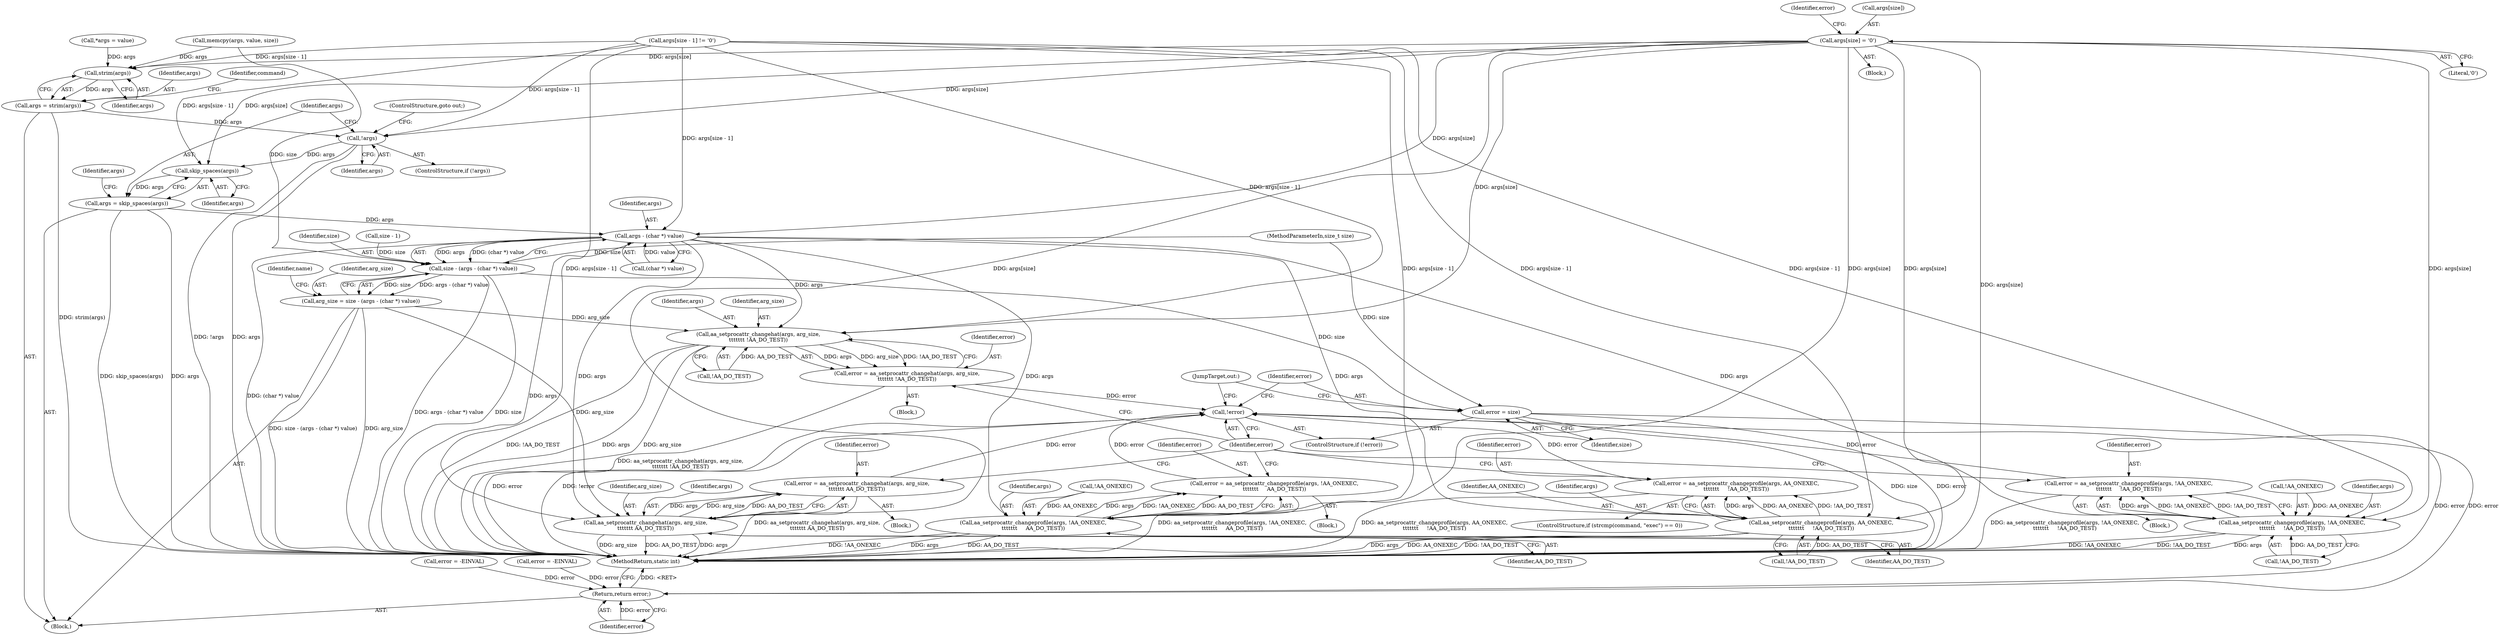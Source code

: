 digraph "0_linux_30a46a4647fd1df9cf52e43bf467f0d9265096ca@array" {
"1000165" [label="(Call,args[size] = '\0')"];
"1000176" [label="(Call,strim(args))"];
"1000174" [label="(Call,args = strim(args))"];
"1000185" [label="(Call,!args)"];
"1000190" [label="(Call,skip_spaces(args))"];
"1000188" [label="(Call,args = skip_spaces(args))"];
"1000201" [label="(Call,args - (char *) value)"];
"1000199" [label="(Call,size - (args - (char *) value))"];
"1000197" [label="(Call,arg_size = size - (args - (char *) value))"];
"1000222" [label="(Call,aa_setprocattr_changehat(args, arg_size,\n\t\t\t\t\t\t\t !AA_DO_TEST))"];
"1000220" [label="(Call,error = aa_setprocattr_changehat(args, arg_size,\n\t\t\t\t\t\t\t !AA_DO_TEST))"];
"1000300" [label="(Call,!error)"];
"1000308" [label="(Return,return error;)"];
"1000237" [label="(Call,aa_setprocattr_changehat(args, arg_size,\n\t\t\t\t\t\t\t AA_DO_TEST))"];
"1000235" [label="(Call,error = aa_setprocattr_changehat(args, arg_size,\n\t\t\t\t\t\t\t AA_DO_TEST))"];
"1000302" [label="(Call,error = size)"];
"1000251" [label="(Call,aa_setprocattr_changeprofile(args, !AA_ONEXEC,\n\t\t\t\t\t\t\t     !AA_DO_TEST))"];
"1000249" [label="(Call,error = aa_setprocattr_changeprofile(args, !AA_ONEXEC,\n\t\t\t\t\t\t\t     !AA_DO_TEST))"];
"1000267" [label="(Call,aa_setprocattr_changeprofile(args, !AA_ONEXEC,\n\t\t\t\t\t\t\t     AA_DO_TEST))"];
"1000265" [label="(Call,error = aa_setprocattr_changeprofile(args, !AA_ONEXEC,\n\t\t\t\t\t\t\t     AA_DO_TEST))"];
"1000290" [label="(Call,aa_setprocattr_changeprofile(args, AA_ONEXEC,\n\t\t\t\t\t\t\t     !AA_DO_TEST))"];
"1000288" [label="(Call,error = aa_setprocattr_changeprofile(args, AA_ONEXEC,\n\t\t\t\t\t\t\t     !AA_DO_TEST))"];
"1000175" [label="(Identifier,args)"];
"1000249" [label="(Call,error = aa_setprocattr_changeprofile(args, !AA_ONEXEC,\n\t\t\t\t\t\t\t     !AA_DO_TEST))"];
"1000195" [label="(Identifier,args)"];
"1000141" [label="(Call,size - 1)"];
"1000138" [label="(Call,args[size - 1] != '\0')"];
"1000237" [label="(Call,aa_setprocattr_changehat(args, arg_size,\n\t\t\t\t\t\t\t AA_DO_TEST))"];
"1000268" [label="(Identifier,args)"];
"1000282" [label="(ControlStructure,if (strcmp(command, \"exec\") == 0))"];
"1000200" [label="(Identifier,size)"];
"1000235" [label="(Call,error = aa_setprocattr_changehat(args, arg_size,\n\t\t\t\t\t\t\t AA_DO_TEST))"];
"1000108" [label="(MethodParameterIn,size_t size)"];
"1000265" [label="(Call,error = aa_setprocattr_changeprofile(args, !AA_ONEXEC,\n\t\t\t\t\t\t\t     AA_DO_TEST))"];
"1000118" [label="(Call,*args = value)"];
"1000186" [label="(Identifier,args)"];
"1000251" [label="(Call,aa_setprocattr_changeprofile(args, !AA_ONEXEC,\n\t\t\t\t\t\t\t     !AA_DO_TEST))"];
"1000267" [label="(Call,aa_setprocattr_changeprofile(args, !AA_ONEXEC,\n\t\t\t\t\t\t\t     AA_DO_TEST))"];
"1000161" [label="(Call,memcpy(args, value, size))"];
"1000203" [label="(Call,(char *) value)"];
"1000300" [label="(Call,!error)"];
"1000176" [label="(Call,strim(args))"];
"1000301" [label="(Identifier,error)"];
"1000170" [label="(Call,error = -EINVAL)"];
"1000177" [label="(Identifier,args)"];
"1000253" [label="(Call,!AA_ONEXEC)"];
"1000266" [label="(Identifier,error)"];
"1000223" [label="(Identifier,args)"];
"1000308" [label="(Return,return error;)"];
"1000351" [label="(MethodReturn,static int)"];
"1000219" [label="(Block,)"];
"1000239" [label="(Identifier,arg_size)"];
"1000169" [label="(Literal,'\0')"];
"1000174" [label="(Call,args = strim(args))"];
"1000209" [label="(Identifier,name)"];
"1000240" [label="(Identifier,AA_DO_TEST)"];
"1000185" [label="(Call,!args)"];
"1000165" [label="(Call,args[size] = '\0')"];
"1000222" [label="(Call,aa_setprocattr_changehat(args, arg_size,\n\t\t\t\t\t\t\t !AA_DO_TEST))"];
"1000290" [label="(Call,aa_setprocattr_changeprofile(args, AA_ONEXEC,\n\t\t\t\t\t\t\t     !AA_DO_TEST))"];
"1000198" [label="(Identifier,arg_size)"];
"1000252" [label="(Identifier,args)"];
"1000309" [label="(Identifier,error)"];
"1000202" [label="(Identifier,args)"];
"1000221" [label="(Identifier,error)"];
"1000197" [label="(Call,arg_size = size - (args - (char *) value))"];
"1000145" [label="(Block,)"];
"1000184" [label="(ControlStructure,if (!args))"];
"1000220" [label="(Call,error = aa_setprocattr_changehat(args, arg_size,\n\t\t\t\t\t\t\t !AA_DO_TEST))"];
"1000305" [label="(JumpTarget,out:)"];
"1000187" [label="(ControlStructure,goto out;)"];
"1000189" [label="(Identifier,args)"];
"1000271" [label="(Identifier,AA_DO_TEST)"];
"1000292" [label="(Identifier,AA_ONEXEC)"];
"1000238" [label="(Identifier,args)"];
"1000199" [label="(Call,size - (args - (char *) value))"];
"1000225" [label="(Call,!AA_DO_TEST)"];
"1000201" [label="(Call,args - (char *) value)"];
"1000303" [label="(Identifier,error)"];
"1000341" [label="(Call,error = -EINVAL)"];
"1000304" [label="(Identifier,size)"];
"1000248" [label="(Block,)"];
"1000236" [label="(Identifier,error)"];
"1000234" [label="(Block,)"];
"1000269" [label="(Call,!AA_ONEXEC)"];
"1000191" [label="(Identifier,args)"];
"1000224" [label="(Identifier,arg_size)"];
"1000288" [label="(Call,error = aa_setprocattr_changeprofile(args, AA_ONEXEC,\n\t\t\t\t\t\t\t     !AA_DO_TEST))"];
"1000179" [label="(Identifier,command)"];
"1000171" [label="(Identifier,error)"];
"1000255" [label="(Call,!AA_DO_TEST)"];
"1000188" [label="(Call,args = skip_spaces(args))"];
"1000264" [label="(Block,)"];
"1000166" [label="(Call,args[size])"];
"1000250" [label="(Identifier,error)"];
"1000289" [label="(Identifier,error)"];
"1000302" [label="(Call,error = size)"];
"1000299" [label="(ControlStructure,if (!error))"];
"1000291" [label="(Identifier,args)"];
"1000109" [label="(Block,)"];
"1000190" [label="(Call,skip_spaces(args))"];
"1000293" [label="(Call,!AA_DO_TEST)"];
"1000165" -> "1000145"  [label="AST: "];
"1000165" -> "1000169"  [label="CFG: "];
"1000166" -> "1000165"  [label="AST: "];
"1000169" -> "1000165"  [label="AST: "];
"1000171" -> "1000165"  [label="CFG: "];
"1000165" -> "1000351"  [label="DDG: args[size]"];
"1000165" -> "1000176"  [label="DDG: args[size]"];
"1000165" -> "1000185"  [label="DDG: args[size]"];
"1000165" -> "1000190"  [label="DDG: args[size]"];
"1000165" -> "1000201"  [label="DDG: args[size]"];
"1000165" -> "1000222"  [label="DDG: args[size]"];
"1000165" -> "1000237"  [label="DDG: args[size]"];
"1000165" -> "1000251"  [label="DDG: args[size]"];
"1000165" -> "1000267"  [label="DDG: args[size]"];
"1000165" -> "1000290"  [label="DDG: args[size]"];
"1000176" -> "1000174"  [label="AST: "];
"1000176" -> "1000177"  [label="CFG: "];
"1000177" -> "1000176"  [label="AST: "];
"1000174" -> "1000176"  [label="CFG: "];
"1000176" -> "1000174"  [label="DDG: args"];
"1000138" -> "1000176"  [label="DDG: args[size - 1]"];
"1000118" -> "1000176"  [label="DDG: args"];
"1000161" -> "1000176"  [label="DDG: args"];
"1000174" -> "1000109"  [label="AST: "];
"1000175" -> "1000174"  [label="AST: "];
"1000179" -> "1000174"  [label="CFG: "];
"1000174" -> "1000351"  [label="DDG: strim(args)"];
"1000174" -> "1000185"  [label="DDG: args"];
"1000185" -> "1000184"  [label="AST: "];
"1000185" -> "1000186"  [label="CFG: "];
"1000186" -> "1000185"  [label="AST: "];
"1000187" -> "1000185"  [label="CFG: "];
"1000189" -> "1000185"  [label="CFG: "];
"1000185" -> "1000351"  [label="DDG: !args"];
"1000185" -> "1000351"  [label="DDG: args"];
"1000138" -> "1000185"  [label="DDG: args[size - 1]"];
"1000185" -> "1000190"  [label="DDG: args"];
"1000190" -> "1000188"  [label="AST: "];
"1000190" -> "1000191"  [label="CFG: "];
"1000191" -> "1000190"  [label="AST: "];
"1000188" -> "1000190"  [label="CFG: "];
"1000190" -> "1000188"  [label="DDG: args"];
"1000138" -> "1000190"  [label="DDG: args[size - 1]"];
"1000188" -> "1000109"  [label="AST: "];
"1000189" -> "1000188"  [label="AST: "];
"1000195" -> "1000188"  [label="CFG: "];
"1000188" -> "1000351"  [label="DDG: skip_spaces(args)"];
"1000188" -> "1000351"  [label="DDG: args"];
"1000188" -> "1000201"  [label="DDG: args"];
"1000201" -> "1000199"  [label="AST: "];
"1000201" -> "1000203"  [label="CFG: "];
"1000202" -> "1000201"  [label="AST: "];
"1000203" -> "1000201"  [label="AST: "];
"1000199" -> "1000201"  [label="CFG: "];
"1000201" -> "1000351"  [label="DDG: (char *) value"];
"1000201" -> "1000351"  [label="DDG: args"];
"1000201" -> "1000199"  [label="DDG: args"];
"1000201" -> "1000199"  [label="DDG: (char *) value"];
"1000138" -> "1000201"  [label="DDG: args[size - 1]"];
"1000203" -> "1000201"  [label="DDG: value"];
"1000201" -> "1000222"  [label="DDG: args"];
"1000201" -> "1000237"  [label="DDG: args"];
"1000201" -> "1000251"  [label="DDG: args"];
"1000201" -> "1000267"  [label="DDG: args"];
"1000201" -> "1000290"  [label="DDG: args"];
"1000199" -> "1000197"  [label="AST: "];
"1000200" -> "1000199"  [label="AST: "];
"1000197" -> "1000199"  [label="CFG: "];
"1000199" -> "1000351"  [label="DDG: args - (char *) value"];
"1000199" -> "1000351"  [label="DDG: size"];
"1000199" -> "1000197"  [label="DDG: size"];
"1000199" -> "1000197"  [label="DDG: args - (char *) value"];
"1000161" -> "1000199"  [label="DDG: size"];
"1000141" -> "1000199"  [label="DDG: size"];
"1000108" -> "1000199"  [label="DDG: size"];
"1000199" -> "1000302"  [label="DDG: size"];
"1000197" -> "1000109"  [label="AST: "];
"1000198" -> "1000197"  [label="AST: "];
"1000209" -> "1000197"  [label="CFG: "];
"1000197" -> "1000351"  [label="DDG: size - (args - (char *) value)"];
"1000197" -> "1000351"  [label="DDG: arg_size"];
"1000197" -> "1000222"  [label="DDG: arg_size"];
"1000197" -> "1000237"  [label="DDG: arg_size"];
"1000222" -> "1000220"  [label="AST: "];
"1000222" -> "1000225"  [label="CFG: "];
"1000223" -> "1000222"  [label="AST: "];
"1000224" -> "1000222"  [label="AST: "];
"1000225" -> "1000222"  [label="AST: "];
"1000220" -> "1000222"  [label="CFG: "];
"1000222" -> "1000351"  [label="DDG: !AA_DO_TEST"];
"1000222" -> "1000351"  [label="DDG: args"];
"1000222" -> "1000351"  [label="DDG: arg_size"];
"1000222" -> "1000220"  [label="DDG: args"];
"1000222" -> "1000220"  [label="DDG: arg_size"];
"1000222" -> "1000220"  [label="DDG: !AA_DO_TEST"];
"1000138" -> "1000222"  [label="DDG: args[size - 1]"];
"1000225" -> "1000222"  [label="DDG: AA_DO_TEST"];
"1000220" -> "1000219"  [label="AST: "];
"1000221" -> "1000220"  [label="AST: "];
"1000301" -> "1000220"  [label="CFG: "];
"1000220" -> "1000351"  [label="DDG: aa_setprocattr_changehat(args, arg_size,\n\t\t\t\t\t\t\t !AA_DO_TEST)"];
"1000220" -> "1000300"  [label="DDG: error"];
"1000300" -> "1000299"  [label="AST: "];
"1000300" -> "1000301"  [label="CFG: "];
"1000301" -> "1000300"  [label="AST: "];
"1000303" -> "1000300"  [label="CFG: "];
"1000305" -> "1000300"  [label="CFG: "];
"1000300" -> "1000351"  [label="DDG: error"];
"1000300" -> "1000351"  [label="DDG: !error"];
"1000235" -> "1000300"  [label="DDG: error"];
"1000288" -> "1000300"  [label="DDG: error"];
"1000265" -> "1000300"  [label="DDG: error"];
"1000249" -> "1000300"  [label="DDG: error"];
"1000300" -> "1000308"  [label="DDG: error"];
"1000308" -> "1000109"  [label="AST: "];
"1000308" -> "1000309"  [label="CFG: "];
"1000309" -> "1000308"  [label="AST: "];
"1000351" -> "1000308"  [label="CFG: "];
"1000308" -> "1000351"  [label="DDG: <RET>"];
"1000309" -> "1000308"  [label="DDG: error"];
"1000302" -> "1000308"  [label="DDG: error"];
"1000341" -> "1000308"  [label="DDG: error"];
"1000170" -> "1000308"  [label="DDG: error"];
"1000237" -> "1000235"  [label="AST: "];
"1000237" -> "1000240"  [label="CFG: "];
"1000238" -> "1000237"  [label="AST: "];
"1000239" -> "1000237"  [label="AST: "];
"1000240" -> "1000237"  [label="AST: "];
"1000235" -> "1000237"  [label="CFG: "];
"1000237" -> "1000351"  [label="DDG: arg_size"];
"1000237" -> "1000351"  [label="DDG: AA_DO_TEST"];
"1000237" -> "1000351"  [label="DDG: args"];
"1000237" -> "1000235"  [label="DDG: args"];
"1000237" -> "1000235"  [label="DDG: arg_size"];
"1000237" -> "1000235"  [label="DDG: AA_DO_TEST"];
"1000138" -> "1000237"  [label="DDG: args[size - 1]"];
"1000235" -> "1000234"  [label="AST: "];
"1000236" -> "1000235"  [label="AST: "];
"1000301" -> "1000235"  [label="CFG: "];
"1000235" -> "1000351"  [label="DDG: aa_setprocattr_changehat(args, arg_size,\n\t\t\t\t\t\t\t AA_DO_TEST)"];
"1000302" -> "1000299"  [label="AST: "];
"1000302" -> "1000304"  [label="CFG: "];
"1000303" -> "1000302"  [label="AST: "];
"1000304" -> "1000302"  [label="AST: "];
"1000305" -> "1000302"  [label="CFG: "];
"1000302" -> "1000351"  [label="DDG: size"];
"1000302" -> "1000351"  [label="DDG: error"];
"1000108" -> "1000302"  [label="DDG: size"];
"1000251" -> "1000249"  [label="AST: "];
"1000251" -> "1000255"  [label="CFG: "];
"1000252" -> "1000251"  [label="AST: "];
"1000253" -> "1000251"  [label="AST: "];
"1000255" -> "1000251"  [label="AST: "];
"1000249" -> "1000251"  [label="CFG: "];
"1000251" -> "1000351"  [label="DDG: !AA_ONEXEC"];
"1000251" -> "1000351"  [label="DDG: !AA_DO_TEST"];
"1000251" -> "1000351"  [label="DDG: args"];
"1000251" -> "1000249"  [label="DDG: args"];
"1000251" -> "1000249"  [label="DDG: !AA_ONEXEC"];
"1000251" -> "1000249"  [label="DDG: !AA_DO_TEST"];
"1000138" -> "1000251"  [label="DDG: args[size - 1]"];
"1000253" -> "1000251"  [label="DDG: AA_ONEXEC"];
"1000255" -> "1000251"  [label="DDG: AA_DO_TEST"];
"1000249" -> "1000248"  [label="AST: "];
"1000250" -> "1000249"  [label="AST: "];
"1000301" -> "1000249"  [label="CFG: "];
"1000249" -> "1000351"  [label="DDG: aa_setprocattr_changeprofile(args, !AA_ONEXEC,\n\t\t\t\t\t\t\t     !AA_DO_TEST)"];
"1000267" -> "1000265"  [label="AST: "];
"1000267" -> "1000271"  [label="CFG: "];
"1000268" -> "1000267"  [label="AST: "];
"1000269" -> "1000267"  [label="AST: "];
"1000271" -> "1000267"  [label="AST: "];
"1000265" -> "1000267"  [label="CFG: "];
"1000267" -> "1000351"  [label="DDG: !AA_ONEXEC"];
"1000267" -> "1000351"  [label="DDG: args"];
"1000267" -> "1000351"  [label="DDG: AA_DO_TEST"];
"1000267" -> "1000265"  [label="DDG: args"];
"1000267" -> "1000265"  [label="DDG: !AA_ONEXEC"];
"1000267" -> "1000265"  [label="DDG: AA_DO_TEST"];
"1000138" -> "1000267"  [label="DDG: args[size - 1]"];
"1000269" -> "1000267"  [label="DDG: AA_ONEXEC"];
"1000265" -> "1000264"  [label="AST: "];
"1000266" -> "1000265"  [label="AST: "];
"1000301" -> "1000265"  [label="CFG: "];
"1000265" -> "1000351"  [label="DDG: aa_setprocattr_changeprofile(args, !AA_ONEXEC,\n\t\t\t\t\t\t\t     AA_DO_TEST)"];
"1000290" -> "1000288"  [label="AST: "];
"1000290" -> "1000293"  [label="CFG: "];
"1000291" -> "1000290"  [label="AST: "];
"1000292" -> "1000290"  [label="AST: "];
"1000293" -> "1000290"  [label="AST: "];
"1000288" -> "1000290"  [label="CFG: "];
"1000290" -> "1000351"  [label="DDG: args"];
"1000290" -> "1000351"  [label="DDG: AA_ONEXEC"];
"1000290" -> "1000351"  [label="DDG: !AA_DO_TEST"];
"1000290" -> "1000288"  [label="DDG: args"];
"1000290" -> "1000288"  [label="DDG: AA_ONEXEC"];
"1000290" -> "1000288"  [label="DDG: !AA_DO_TEST"];
"1000138" -> "1000290"  [label="DDG: args[size - 1]"];
"1000293" -> "1000290"  [label="DDG: AA_DO_TEST"];
"1000288" -> "1000282"  [label="AST: "];
"1000289" -> "1000288"  [label="AST: "];
"1000301" -> "1000288"  [label="CFG: "];
"1000288" -> "1000351"  [label="DDG: aa_setprocattr_changeprofile(args, AA_ONEXEC,\n\t\t\t\t\t\t\t     !AA_DO_TEST)"];
}

